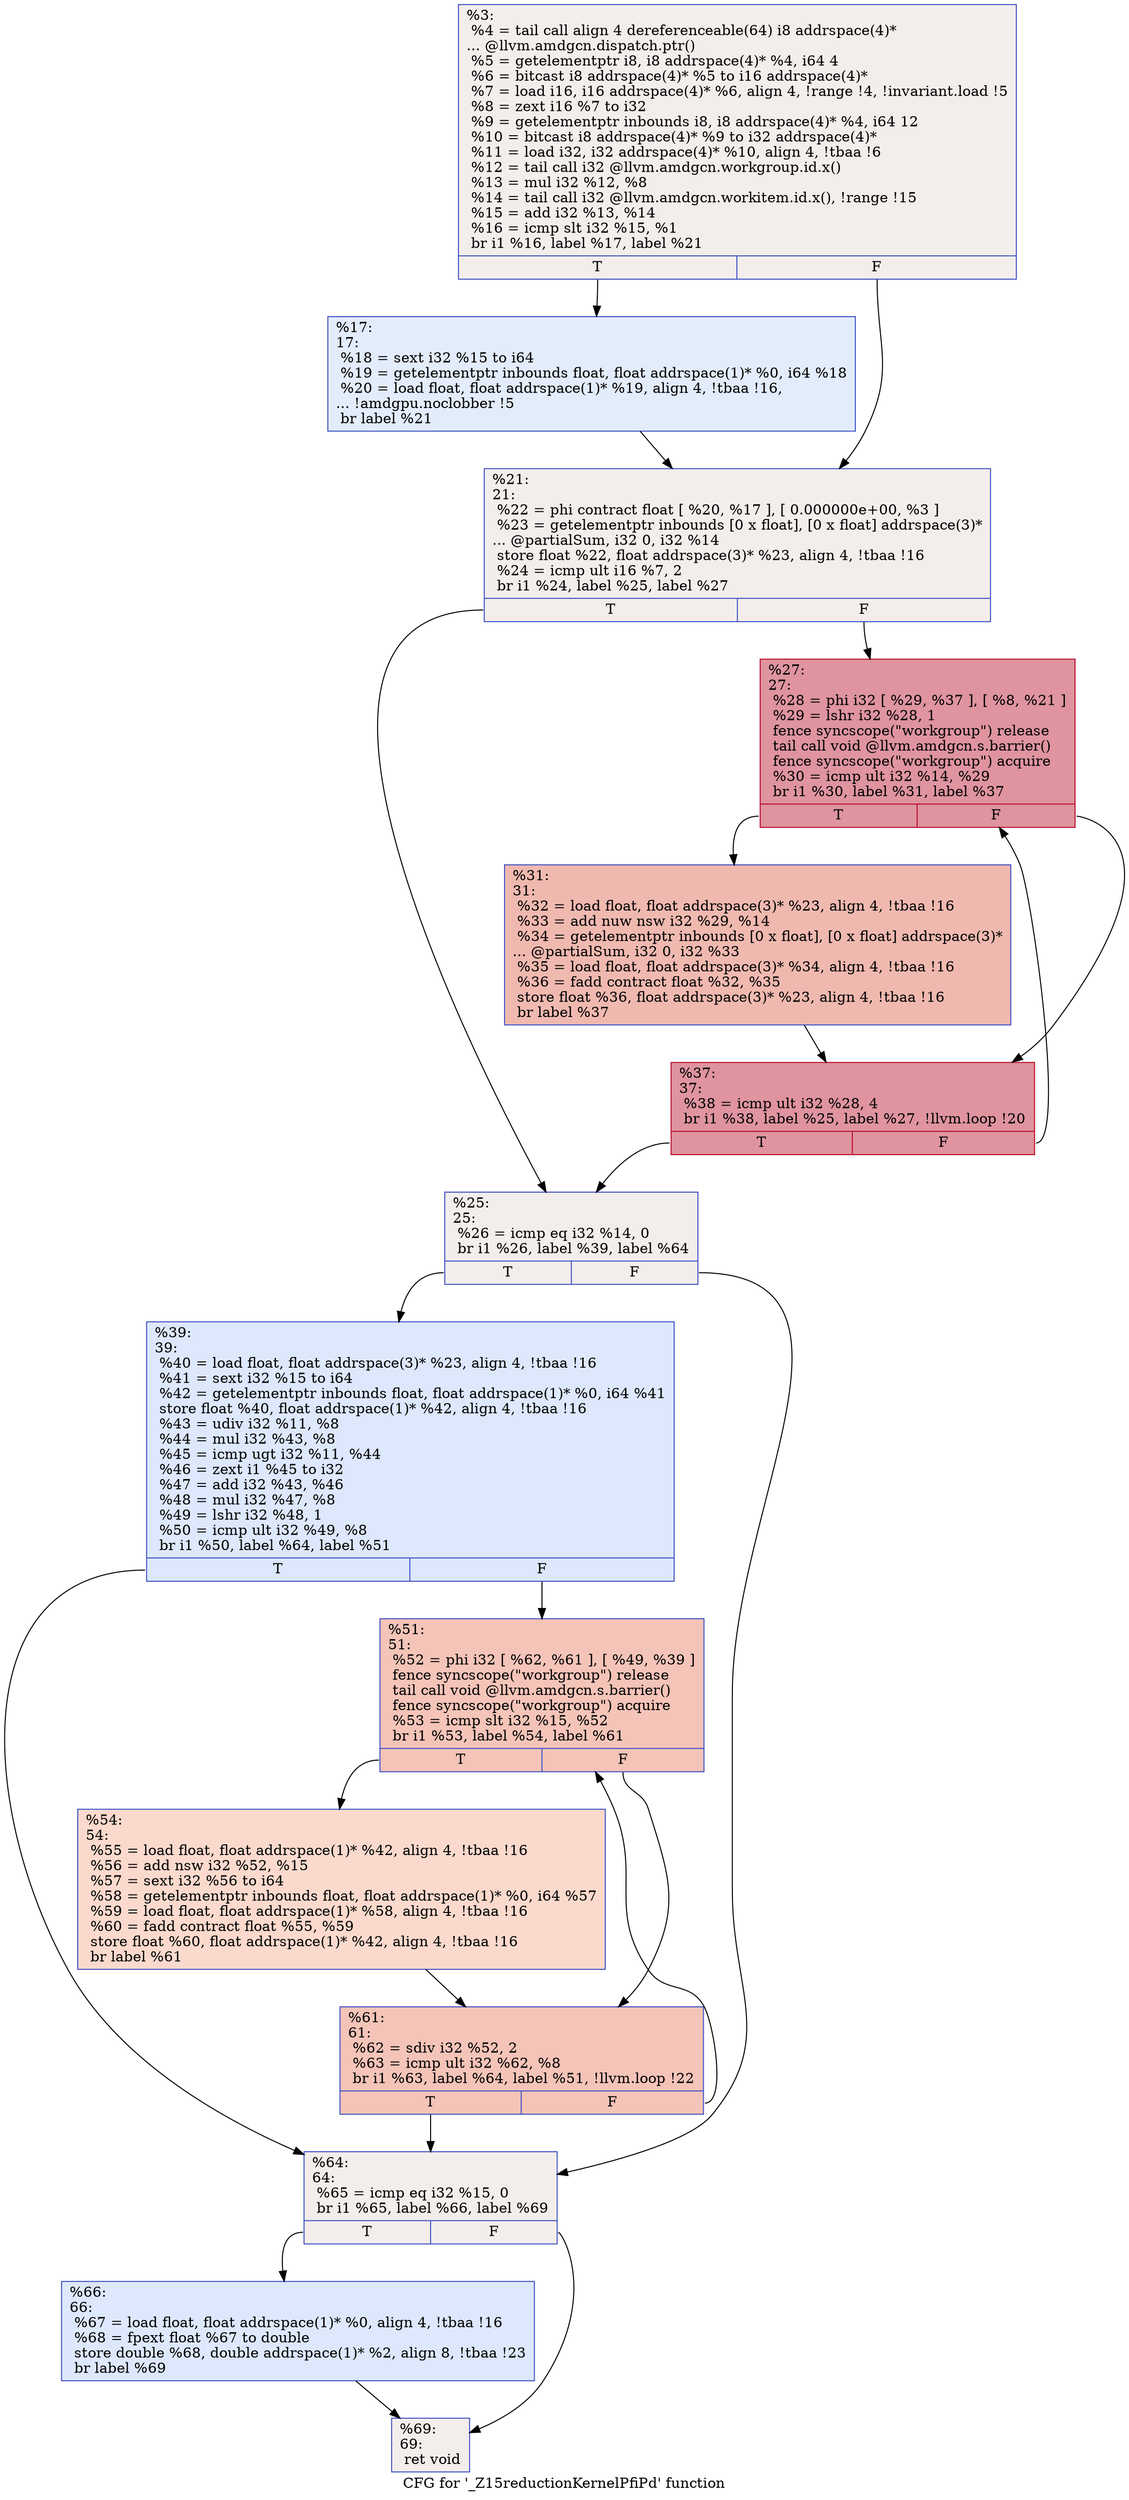 digraph "CFG for '_Z15reductionKernelPfiPd' function" {
	label="CFG for '_Z15reductionKernelPfiPd' function";

	Node0x560d6c0 [shape=record,color="#3d50c3ff", style=filled, fillcolor="#e3d9d370",label="{%3:\l  %4 = tail call align 4 dereferenceable(64) i8 addrspace(4)*\l... @llvm.amdgcn.dispatch.ptr()\l  %5 = getelementptr i8, i8 addrspace(4)* %4, i64 4\l  %6 = bitcast i8 addrspace(4)* %5 to i16 addrspace(4)*\l  %7 = load i16, i16 addrspace(4)* %6, align 4, !range !4, !invariant.load !5\l  %8 = zext i16 %7 to i32\l  %9 = getelementptr inbounds i8, i8 addrspace(4)* %4, i64 12\l  %10 = bitcast i8 addrspace(4)* %9 to i32 addrspace(4)*\l  %11 = load i32, i32 addrspace(4)* %10, align 4, !tbaa !6\l  %12 = tail call i32 @llvm.amdgcn.workgroup.id.x()\l  %13 = mul i32 %12, %8\l  %14 = tail call i32 @llvm.amdgcn.workitem.id.x(), !range !15\l  %15 = add i32 %13, %14\l  %16 = icmp slt i32 %15, %1\l  br i1 %16, label %17, label %21\l|{<s0>T|<s1>F}}"];
	Node0x560d6c0:s0 -> Node0x560ee70;
	Node0x560d6c0:s1 -> Node0x560f9c0;
	Node0x560ee70 [shape=record,color="#3d50c3ff", style=filled, fillcolor="#bfd3f670",label="{%17:\l17:                                               \l  %18 = sext i32 %15 to i64\l  %19 = getelementptr inbounds float, float addrspace(1)* %0, i64 %18\l  %20 = load float, float addrspace(1)* %19, align 4, !tbaa !16,\l... !amdgpu.noclobber !5\l  br label %21\l}"];
	Node0x560ee70 -> Node0x560f9c0;
	Node0x560f9c0 [shape=record,color="#3d50c3ff", style=filled, fillcolor="#e3d9d370",label="{%21:\l21:                                               \l  %22 = phi contract float [ %20, %17 ], [ 0.000000e+00, %3 ]\l  %23 = getelementptr inbounds [0 x float], [0 x float] addrspace(3)*\l... @partialSum, i32 0, i32 %14\l  store float %22, float addrspace(3)* %23, align 4, !tbaa !16\l  %24 = icmp ult i16 %7, 2\l  br i1 %24, label %25, label %27\l|{<s0>T|<s1>F}}"];
	Node0x560f9c0:s0 -> Node0x5611760;
	Node0x560f9c0:s1 -> Node0x56117f0;
	Node0x5611760 [shape=record,color="#3d50c3ff", style=filled, fillcolor="#e3d9d370",label="{%25:\l25:                                               \l  %26 = icmp eq i32 %14, 0\l  br i1 %26, label %39, label %64\l|{<s0>T|<s1>F}}"];
	Node0x5611760:s0 -> Node0x56119c0;
	Node0x5611760:s1 -> Node0x5611a10;
	Node0x56117f0 [shape=record,color="#b70d28ff", style=filled, fillcolor="#b70d2870",label="{%27:\l27:                                               \l  %28 = phi i32 [ %29, %37 ], [ %8, %21 ]\l  %29 = lshr i32 %28, 1\l  fence syncscope(\"workgroup\") release\l  tail call void @llvm.amdgcn.s.barrier()\l  fence syncscope(\"workgroup\") acquire\l  %30 = icmp ult i32 %14, %29\l  br i1 %30, label %31, label %37\l|{<s0>T|<s1>F}}"];
	Node0x56117f0:s0 -> Node0x56120f0;
	Node0x56117f0:s1 -> Node0x5611b80;
	Node0x56120f0 [shape=record,color="#3d50c3ff", style=filled, fillcolor="#de614d70",label="{%31:\l31:                                               \l  %32 = load float, float addrspace(3)* %23, align 4, !tbaa !16\l  %33 = add nuw nsw i32 %29, %14\l  %34 = getelementptr inbounds [0 x float], [0 x float] addrspace(3)*\l... @partialSum, i32 0, i32 %33\l  %35 = load float, float addrspace(3)* %34, align 4, !tbaa !16\l  %36 = fadd contract float %32, %35\l  store float %36, float addrspace(3)* %23, align 4, !tbaa !16\l  br label %37\l}"];
	Node0x56120f0 -> Node0x5611b80;
	Node0x5611b80 [shape=record,color="#b70d28ff", style=filled, fillcolor="#b70d2870",label="{%37:\l37:                                               \l  %38 = icmp ult i32 %28, 4\l  br i1 %38, label %25, label %27, !llvm.loop !20\l|{<s0>T|<s1>F}}"];
	Node0x5611b80:s0 -> Node0x5611760;
	Node0x5611b80:s1 -> Node0x56117f0;
	Node0x56119c0 [shape=record,color="#3d50c3ff", style=filled, fillcolor="#b2ccfb70",label="{%39:\l39:                                               \l  %40 = load float, float addrspace(3)* %23, align 4, !tbaa !16\l  %41 = sext i32 %15 to i64\l  %42 = getelementptr inbounds float, float addrspace(1)* %0, i64 %41\l  store float %40, float addrspace(1)* %42, align 4, !tbaa !16\l  %43 = udiv i32 %11, %8\l  %44 = mul i32 %43, %8\l  %45 = icmp ugt i32 %11, %44\l  %46 = zext i1 %45 to i32\l  %47 = add i32 %43, %46\l  %48 = mul i32 %47, %8\l  %49 = lshr i32 %48, 1\l  %50 = icmp ult i32 %49, %8\l  br i1 %50, label %64, label %51\l|{<s0>T|<s1>F}}"];
	Node0x56119c0:s0 -> Node0x5611a10;
	Node0x56119c0:s1 -> Node0x5612f70;
	Node0x5612f70 [shape=record,color="#3d50c3ff", style=filled, fillcolor="#e97a5f70",label="{%51:\l51:                                               \l  %52 = phi i32 [ %62, %61 ], [ %49, %39 ]\l  fence syncscope(\"workgroup\") release\l  tail call void @llvm.amdgcn.s.barrier()\l  fence syncscope(\"workgroup\") acquire\l  %53 = icmp slt i32 %15, %52\l  br i1 %53, label %54, label %61\l|{<s0>T|<s1>F}}"];
	Node0x5612f70:s0 -> Node0x5613430;
	Node0x5612f70:s1 -> Node0x5613070;
	Node0x5613430 [shape=record,color="#3d50c3ff", style=filled, fillcolor="#f7ac8e70",label="{%54:\l54:                                               \l  %55 = load float, float addrspace(1)* %42, align 4, !tbaa !16\l  %56 = add nsw i32 %52, %15\l  %57 = sext i32 %56 to i64\l  %58 = getelementptr inbounds float, float addrspace(1)* %0, i64 %57\l  %59 = load float, float addrspace(1)* %58, align 4, !tbaa !16\l  %60 = fadd contract float %55, %59\l  store float %60, float addrspace(1)* %42, align 4, !tbaa !16\l  br label %61\l}"];
	Node0x5613430 -> Node0x5613070;
	Node0x5613070 [shape=record,color="#3d50c3ff", style=filled, fillcolor="#e97a5f70",label="{%61:\l61:                                               \l  %62 = sdiv i32 %52, 2\l  %63 = icmp ult i32 %62, %8\l  br i1 %63, label %64, label %51, !llvm.loop !22\l|{<s0>T|<s1>F}}"];
	Node0x5613070:s0 -> Node0x5611a10;
	Node0x5613070:s1 -> Node0x5612f70;
	Node0x5611a10 [shape=record,color="#3d50c3ff", style=filled, fillcolor="#e3d9d370",label="{%64:\l64:                                               \l  %65 = icmp eq i32 %15, 0\l  br i1 %65, label %66, label %69\l|{<s0>T|<s1>F}}"];
	Node0x5611a10:s0 -> Node0x56122f0;
	Node0x5611a10:s1 -> Node0x5612340;
	Node0x56122f0 [shape=record,color="#3d50c3ff", style=filled, fillcolor="#b2ccfb70",label="{%66:\l66:                                               \l  %67 = load float, float addrspace(1)* %0, align 4, !tbaa !16\l  %68 = fpext float %67 to double\l  store double %68, double addrspace(1)* %2, align 8, !tbaa !23\l  br label %69\l}"];
	Node0x56122f0 -> Node0x5612340;
	Node0x5612340 [shape=record,color="#3d50c3ff", style=filled, fillcolor="#e3d9d370",label="{%69:\l69:                                               \l  ret void\l}"];
}
